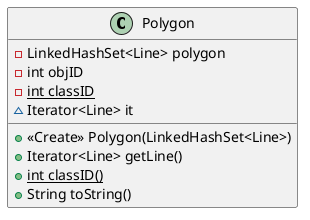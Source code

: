 @startuml
class Polygon {
- LinkedHashSet<Line> polygon
- int objID
- {static} int classID
~ Iterator<Line> it
+ <<Create>> Polygon(LinkedHashSet<Line>)
+ Iterator<Line> getLine()
+ {static} int classID()
+ String toString()
}
@enduml